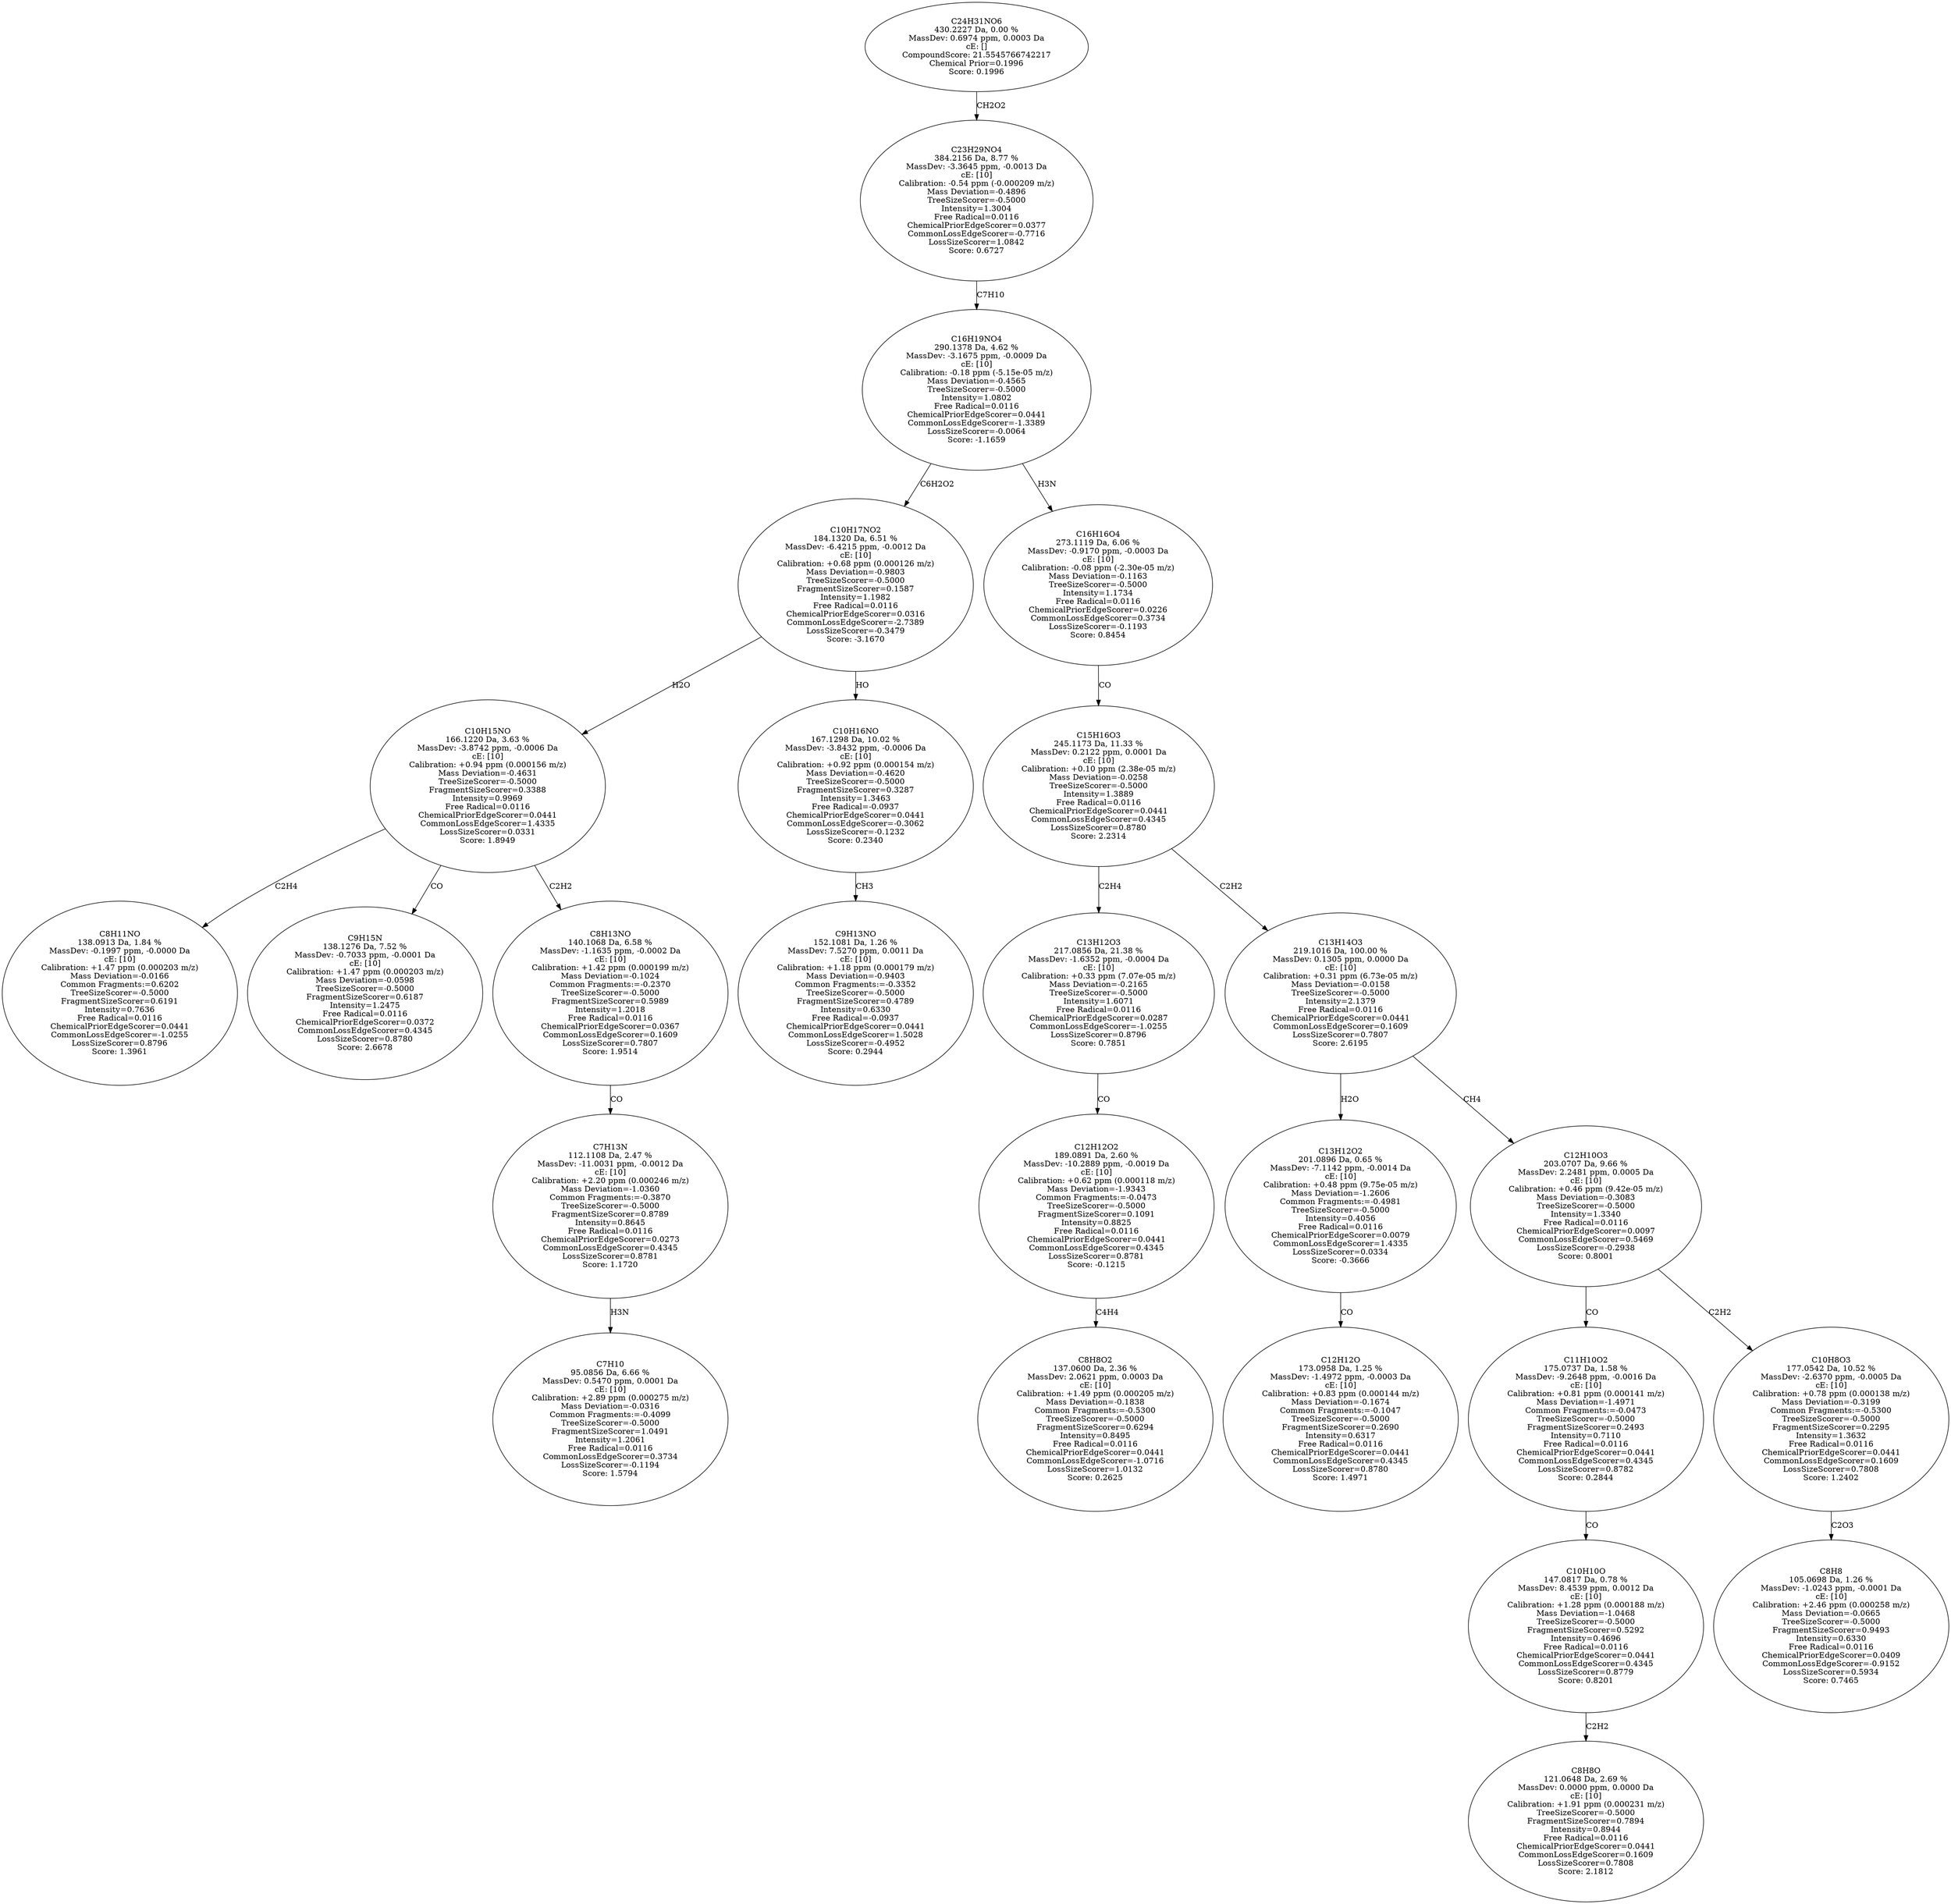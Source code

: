 strict digraph {
v1 [label="C8H11NO\n138.0913 Da, 1.84 %\nMassDev: -0.1997 ppm, -0.0000 Da\ncE: [10]\nCalibration: +1.47 ppm (0.000203 m/z)\nMass Deviation=-0.0166\nCommon Fragments:=0.6202\nTreeSizeScorer=-0.5000\nFragmentSizeScorer=0.6191\nIntensity=0.7636\nFree Radical=0.0116\nChemicalPriorEdgeScorer=0.0441\nCommonLossEdgeScorer=-1.0255\nLossSizeScorer=0.8796\nScore: 1.3961"];
v2 [label="C9H15N\n138.1276 Da, 7.52 %\nMassDev: -0.7033 ppm, -0.0001 Da\ncE: [10]\nCalibration: +1.47 ppm (0.000203 m/z)\nMass Deviation=-0.0598\nTreeSizeScorer=-0.5000\nFragmentSizeScorer=0.6187\nIntensity=1.2475\nFree Radical=0.0116\nChemicalPriorEdgeScorer=0.0372\nCommonLossEdgeScorer=0.4345\nLossSizeScorer=0.8780\nScore: 2.6678"];
v3 [label="C7H10\n95.0856 Da, 6.66 %\nMassDev: 0.5470 ppm, 0.0001 Da\ncE: [10]\nCalibration: +2.89 ppm (0.000275 m/z)\nMass Deviation=-0.0316\nCommon Fragments:=-0.4099\nTreeSizeScorer=-0.5000\nFragmentSizeScorer=1.0491\nIntensity=1.2061\nFree Radical=0.0116\nCommonLossEdgeScorer=0.3734\nLossSizeScorer=-0.1194\nScore: 1.5794"];
v4 [label="C7H13N\n112.1108 Da, 2.47 %\nMassDev: -11.0031 ppm, -0.0012 Da\ncE: [10]\nCalibration: +2.20 ppm (0.000246 m/z)\nMass Deviation=-1.0360\nCommon Fragments:=-0.3870\nTreeSizeScorer=-0.5000\nFragmentSizeScorer=0.8789\nIntensity=0.8645\nFree Radical=0.0116\nChemicalPriorEdgeScorer=0.0273\nCommonLossEdgeScorer=0.4345\nLossSizeScorer=0.8781\nScore: 1.1720"];
v5 [label="C8H13NO\n140.1068 Da, 6.58 %\nMassDev: -1.1635 ppm, -0.0002 Da\ncE: [10]\nCalibration: +1.42 ppm (0.000199 m/z)\nMass Deviation=-0.1024\nCommon Fragments:=-0.2370\nTreeSizeScorer=-0.5000\nFragmentSizeScorer=0.5989\nIntensity=1.2018\nFree Radical=0.0116\nChemicalPriorEdgeScorer=0.0367\nCommonLossEdgeScorer=0.1609\nLossSizeScorer=0.7807\nScore: 1.9514"];
v6 [label="C10H15NO\n166.1220 Da, 3.63 %\nMassDev: -3.8742 ppm, -0.0006 Da\ncE: [10]\nCalibration: +0.94 ppm (0.000156 m/z)\nMass Deviation=-0.4631\nTreeSizeScorer=-0.5000\nFragmentSizeScorer=0.3388\nIntensity=0.9969\nFree Radical=0.0116\nChemicalPriorEdgeScorer=0.0441\nCommonLossEdgeScorer=1.4335\nLossSizeScorer=0.0331\nScore: 1.8949"];
v7 [label="C9H13NO\n152.1081 Da, 1.26 %\nMassDev: 7.5270 ppm, 0.0011 Da\ncE: [10]\nCalibration: +1.18 ppm (0.000179 m/z)\nMass Deviation=-0.9403\nCommon Fragments:=-0.3352\nTreeSizeScorer=-0.5000\nFragmentSizeScorer=0.4789\nIntensity=0.6330\nFree Radical=-0.0937\nChemicalPriorEdgeScorer=0.0441\nCommonLossEdgeScorer=1.5028\nLossSizeScorer=-0.4952\nScore: 0.2944"];
v8 [label="C10H16NO\n167.1298 Da, 10.02 %\nMassDev: -3.8432 ppm, -0.0006 Da\ncE: [10]\nCalibration: +0.92 ppm (0.000154 m/z)\nMass Deviation=-0.4620\nTreeSizeScorer=-0.5000\nFragmentSizeScorer=0.3287\nIntensity=1.3463\nFree Radical=-0.0937\nChemicalPriorEdgeScorer=0.0441\nCommonLossEdgeScorer=-0.3062\nLossSizeScorer=-0.1232\nScore: 0.2340"];
v9 [label="C10H17NO2\n184.1320 Da, 6.51 %\nMassDev: -6.4215 ppm, -0.0012 Da\ncE: [10]\nCalibration: +0.68 ppm (0.000126 m/z)\nMass Deviation=-0.9803\nTreeSizeScorer=-0.5000\nFragmentSizeScorer=0.1587\nIntensity=1.1982\nFree Radical=0.0116\nChemicalPriorEdgeScorer=0.0316\nCommonLossEdgeScorer=-2.7389\nLossSizeScorer=-0.3479\nScore: -3.1670"];
v10 [label="C8H8O2\n137.0600 Da, 2.36 %\nMassDev: 2.0621 ppm, 0.0003 Da\ncE: [10]\nCalibration: +1.49 ppm (0.000205 m/z)\nMass Deviation=-0.1838\nCommon Fragments:=-0.5300\nTreeSizeScorer=-0.5000\nFragmentSizeScorer=0.6294\nIntensity=0.8495\nFree Radical=0.0116\nChemicalPriorEdgeScorer=0.0441\nCommonLossEdgeScorer=-1.0716\nLossSizeScorer=1.0132\nScore: 0.2625"];
v11 [label="C12H12O2\n189.0891 Da, 2.60 %\nMassDev: -10.2889 ppm, -0.0019 Da\ncE: [10]\nCalibration: +0.62 ppm (0.000118 m/z)\nMass Deviation=-1.9343\nCommon Fragments:=-0.0473\nTreeSizeScorer=-0.5000\nFragmentSizeScorer=0.1091\nIntensity=0.8825\nFree Radical=0.0116\nChemicalPriorEdgeScorer=0.0441\nCommonLossEdgeScorer=0.4345\nLossSizeScorer=0.8781\nScore: -0.1215"];
v12 [label="C13H12O3\n217.0856 Da, 21.38 %\nMassDev: -1.6352 ppm, -0.0004 Da\ncE: [10]\nCalibration: +0.33 ppm (7.07e-05 m/z)\nMass Deviation=-0.2165\nTreeSizeScorer=-0.5000\nIntensity=1.6071\nFree Radical=0.0116\nChemicalPriorEdgeScorer=0.0287\nCommonLossEdgeScorer=-1.0255\nLossSizeScorer=0.8796\nScore: 0.7851"];
v13 [label="C12H12O\n173.0958 Da, 1.25 %\nMassDev: -1.4972 ppm, -0.0003 Da\ncE: [10]\nCalibration: +0.83 ppm (0.000144 m/z)\nMass Deviation=-0.1674\nCommon Fragments:=-0.1047\nTreeSizeScorer=-0.5000\nFragmentSizeScorer=0.2690\nIntensity=0.6317\nFree Radical=0.0116\nChemicalPriorEdgeScorer=0.0441\nCommonLossEdgeScorer=0.4345\nLossSizeScorer=0.8780\nScore: 1.4971"];
v14 [label="C13H12O2\n201.0896 Da, 0.65 %\nMassDev: -7.1142 ppm, -0.0014 Da\ncE: [10]\nCalibration: +0.48 ppm (9.75e-05 m/z)\nMass Deviation=-1.2606\nCommon Fragments:=-0.4981\nTreeSizeScorer=-0.5000\nIntensity=0.4056\nFree Radical=0.0116\nChemicalPriorEdgeScorer=0.0079\nCommonLossEdgeScorer=1.4335\nLossSizeScorer=0.0334\nScore: -0.3666"];
v15 [label="C8H8O\n121.0648 Da, 2.69 %\nMassDev: 0.0000 ppm, 0.0000 Da\ncE: [10]\nCalibration: +1.91 ppm (0.000231 m/z)\nTreeSizeScorer=-0.5000\nFragmentSizeScorer=0.7894\nIntensity=0.8944\nFree Radical=0.0116\nChemicalPriorEdgeScorer=0.0441\nCommonLossEdgeScorer=0.1609\nLossSizeScorer=0.7808\nScore: 2.1812"];
v16 [label="C10H10O\n147.0817 Da, 0.78 %\nMassDev: 8.4539 ppm, 0.0012 Da\ncE: [10]\nCalibration: +1.28 ppm (0.000188 m/z)\nMass Deviation=-1.0468\nTreeSizeScorer=-0.5000\nFragmentSizeScorer=0.5292\nIntensity=0.4696\nFree Radical=0.0116\nChemicalPriorEdgeScorer=0.0441\nCommonLossEdgeScorer=0.4345\nLossSizeScorer=0.8779\nScore: 0.8201"];
v17 [label="C11H10O2\n175.0737 Da, 1.58 %\nMassDev: -9.2648 ppm, -0.0016 Da\ncE: [10]\nCalibration: +0.81 ppm (0.000141 m/z)\nMass Deviation=-1.4971\nCommon Fragments:=-0.0473\nTreeSizeScorer=-0.5000\nFragmentSizeScorer=0.2493\nIntensity=0.7110\nFree Radical=0.0116\nChemicalPriorEdgeScorer=0.0441\nCommonLossEdgeScorer=0.4345\nLossSizeScorer=0.8782\nScore: 0.2844"];
v18 [label="C8H8\n105.0698 Da, 1.26 %\nMassDev: -1.0243 ppm, -0.0001 Da\ncE: [10]\nCalibration: +2.46 ppm (0.000258 m/z)\nMass Deviation=-0.0665\nTreeSizeScorer=-0.5000\nFragmentSizeScorer=0.9493\nIntensity=0.6330\nFree Radical=0.0116\nChemicalPriorEdgeScorer=0.0409\nCommonLossEdgeScorer=-0.9152\nLossSizeScorer=0.5934\nScore: 0.7465"];
v19 [label="C10H8O3\n177.0542 Da, 10.52 %\nMassDev: -2.6370 ppm, -0.0005 Da\ncE: [10]\nCalibration: +0.78 ppm (0.000138 m/z)\nMass Deviation=-0.3199\nCommon Fragments:=-0.5300\nTreeSizeScorer=-0.5000\nFragmentSizeScorer=0.2295\nIntensity=1.3632\nFree Radical=0.0116\nChemicalPriorEdgeScorer=0.0441\nCommonLossEdgeScorer=0.1609\nLossSizeScorer=0.7808\nScore: 1.2402"];
v20 [label="C12H10O3\n203.0707 Da, 9.66 %\nMassDev: 2.2481 ppm, 0.0005 Da\ncE: [10]\nCalibration: +0.46 ppm (9.42e-05 m/z)\nMass Deviation=-0.3083\nTreeSizeScorer=-0.5000\nIntensity=1.3340\nFree Radical=0.0116\nChemicalPriorEdgeScorer=0.0097\nCommonLossEdgeScorer=0.5469\nLossSizeScorer=-0.2938\nScore: 0.8001"];
v21 [label="C13H14O3\n219.1016 Da, 100.00 %\nMassDev: 0.1305 ppm, 0.0000 Da\ncE: [10]\nCalibration: +0.31 ppm (6.73e-05 m/z)\nMass Deviation=-0.0158\nTreeSizeScorer=-0.5000\nIntensity=2.1379\nFree Radical=0.0116\nChemicalPriorEdgeScorer=0.0441\nCommonLossEdgeScorer=0.1609\nLossSizeScorer=0.7807\nScore: 2.6195"];
v22 [label="C15H16O3\n245.1173 Da, 11.33 %\nMassDev: 0.2122 ppm, 0.0001 Da\ncE: [10]\nCalibration: +0.10 ppm (2.38e-05 m/z)\nMass Deviation=-0.0258\nTreeSizeScorer=-0.5000\nIntensity=1.3889\nFree Radical=0.0116\nChemicalPriorEdgeScorer=0.0441\nCommonLossEdgeScorer=0.4345\nLossSizeScorer=0.8780\nScore: 2.2314"];
v23 [label="C16H16O4\n273.1119 Da, 6.06 %\nMassDev: -0.9170 ppm, -0.0003 Da\ncE: [10]\nCalibration: -0.08 ppm (-2.30e-05 m/z)\nMass Deviation=-0.1163\nTreeSizeScorer=-0.5000\nIntensity=1.1734\nFree Radical=0.0116\nChemicalPriorEdgeScorer=0.0226\nCommonLossEdgeScorer=0.3734\nLossSizeScorer=-0.1193\nScore: 0.8454"];
v24 [label="C16H19NO4\n290.1378 Da, 4.62 %\nMassDev: -3.1675 ppm, -0.0009 Da\ncE: [10]\nCalibration: -0.18 ppm (-5.15e-05 m/z)\nMass Deviation=-0.4565\nTreeSizeScorer=-0.5000\nIntensity=1.0802\nFree Radical=0.0116\nChemicalPriorEdgeScorer=0.0441\nCommonLossEdgeScorer=-1.3389\nLossSizeScorer=-0.0064\nScore: -1.1659"];
v25 [label="C23H29NO4\n384.2156 Da, 8.77 %\nMassDev: -3.3645 ppm, -0.0013 Da\ncE: [10]\nCalibration: -0.54 ppm (-0.000209 m/z)\nMass Deviation=-0.4896\nTreeSizeScorer=-0.5000\nIntensity=1.3004\nFree Radical=0.0116\nChemicalPriorEdgeScorer=0.0377\nCommonLossEdgeScorer=-0.7716\nLossSizeScorer=1.0842\nScore: 0.6727"];
v26 [label="C24H31NO6\n430.2227 Da, 0.00 %\nMassDev: 0.6974 ppm, 0.0003 Da\ncE: []\nCompoundScore: 21.5545766742217\nChemical Prior=0.1996\nScore: 0.1996"];
v6 -> v1 [label="C2H4"];
v6 -> v2 [label="CO"];
v4 -> v3 [label="H3N"];
v5 -> v4 [label="CO"];
v6 -> v5 [label="C2H2"];
v9 -> v6 [label="H2O"];
v8 -> v7 [label="CH3"];
v9 -> v8 [label="HO"];
v24 -> v9 [label="C6H2O2"];
v11 -> v10 [label="C4H4"];
v12 -> v11 [label="CO"];
v22 -> v12 [label="C2H4"];
v14 -> v13 [label="CO"];
v21 -> v14 [label="H2O"];
v16 -> v15 [label="C2H2"];
v17 -> v16 [label="CO"];
v20 -> v17 [label="CO"];
v19 -> v18 [label="C2O3"];
v20 -> v19 [label="C2H2"];
v21 -> v20 [label="CH4"];
v22 -> v21 [label="C2H2"];
v23 -> v22 [label="CO"];
v24 -> v23 [label="H3N"];
v25 -> v24 [label="C7H10"];
v26 -> v25 [label="CH2O2"];
}